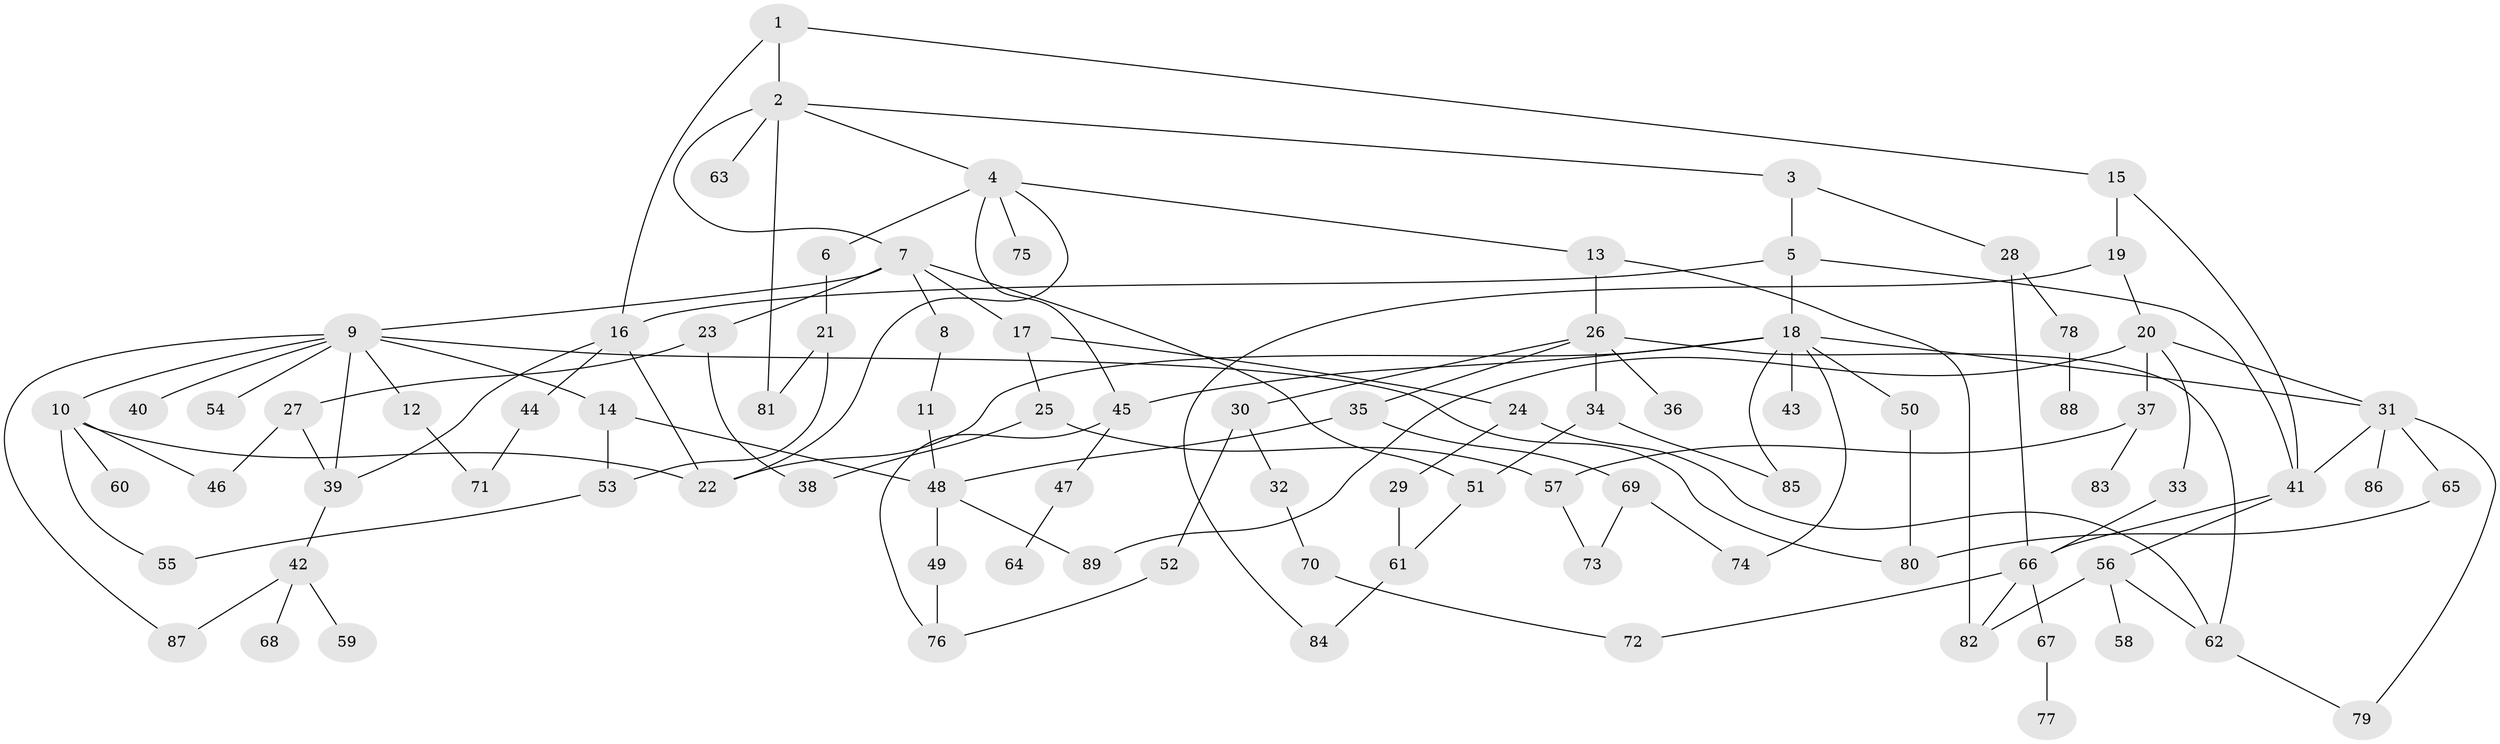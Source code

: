 // coarse degree distribution, {18: 0.018867924528301886, 6: 0.018867924528301886, 2: 0.3018867924528302, 8: 0.05660377358490566, 5: 0.07547169811320754, 3: 0.24528301886792453, 4: 0.07547169811320754, 7: 0.018867924528301886, 1: 0.18867924528301888}
// Generated by graph-tools (version 1.1) at 2025/16/03/04/25 18:16:51]
// undirected, 89 vertices, 127 edges
graph export_dot {
graph [start="1"]
  node [color=gray90,style=filled];
  1;
  2;
  3;
  4;
  5;
  6;
  7;
  8;
  9;
  10;
  11;
  12;
  13;
  14;
  15;
  16;
  17;
  18;
  19;
  20;
  21;
  22;
  23;
  24;
  25;
  26;
  27;
  28;
  29;
  30;
  31;
  32;
  33;
  34;
  35;
  36;
  37;
  38;
  39;
  40;
  41;
  42;
  43;
  44;
  45;
  46;
  47;
  48;
  49;
  50;
  51;
  52;
  53;
  54;
  55;
  56;
  57;
  58;
  59;
  60;
  61;
  62;
  63;
  64;
  65;
  66;
  67;
  68;
  69;
  70;
  71;
  72;
  73;
  74;
  75;
  76;
  77;
  78;
  79;
  80;
  81;
  82;
  83;
  84;
  85;
  86;
  87;
  88;
  89;
  1 -- 2;
  1 -- 15;
  1 -- 16;
  2 -- 3;
  2 -- 4;
  2 -- 7;
  2 -- 63;
  2 -- 81;
  3 -- 5;
  3 -- 28;
  4 -- 6;
  4 -- 13;
  4 -- 45;
  4 -- 75;
  4 -- 22;
  5 -- 18;
  5 -- 41;
  5 -- 16;
  6 -- 21;
  7 -- 8;
  7 -- 9;
  7 -- 17;
  7 -- 23;
  7 -- 51;
  8 -- 11;
  9 -- 10;
  9 -- 12;
  9 -- 14;
  9 -- 39;
  9 -- 40;
  9 -- 54;
  9 -- 87;
  9 -- 80;
  10 -- 46;
  10 -- 55;
  10 -- 60;
  10 -- 22;
  11 -- 48;
  12 -- 71;
  13 -- 26;
  13 -- 82;
  14 -- 53;
  14 -- 48;
  15 -- 19;
  15 -- 41;
  16 -- 22;
  16 -- 44;
  16 -- 39;
  17 -- 24;
  17 -- 25;
  18 -- 43;
  18 -- 50;
  18 -- 74;
  18 -- 85;
  18 -- 45;
  18 -- 31;
  18 -- 22;
  19 -- 20;
  19 -- 84;
  20 -- 31;
  20 -- 33;
  20 -- 37;
  20 -- 89;
  21 -- 81;
  21 -- 53;
  23 -- 27;
  23 -- 38;
  24 -- 29;
  24 -- 62;
  25 -- 57;
  25 -- 38;
  26 -- 30;
  26 -- 34;
  26 -- 35;
  26 -- 36;
  26 -- 62;
  27 -- 46;
  27 -- 39;
  28 -- 66;
  28 -- 78;
  29 -- 61;
  30 -- 32;
  30 -- 52;
  31 -- 65;
  31 -- 86;
  31 -- 79;
  31 -- 41;
  32 -- 70;
  33 -- 66;
  34 -- 51;
  34 -- 85;
  35 -- 48;
  35 -- 69;
  37 -- 83;
  37 -- 57;
  39 -- 42;
  41 -- 56;
  41 -- 66;
  42 -- 59;
  42 -- 68;
  42 -- 87;
  44 -- 71;
  45 -- 47;
  45 -- 76;
  47 -- 64;
  48 -- 49;
  48 -- 89;
  49 -- 76;
  50 -- 80;
  51 -- 61;
  52 -- 76;
  53 -- 55;
  56 -- 58;
  56 -- 82;
  56 -- 62;
  57 -- 73;
  61 -- 84;
  62 -- 79;
  65 -- 80;
  66 -- 67;
  66 -- 72;
  66 -- 82;
  67 -- 77;
  69 -- 73;
  69 -- 74;
  70 -- 72;
  78 -- 88;
}

